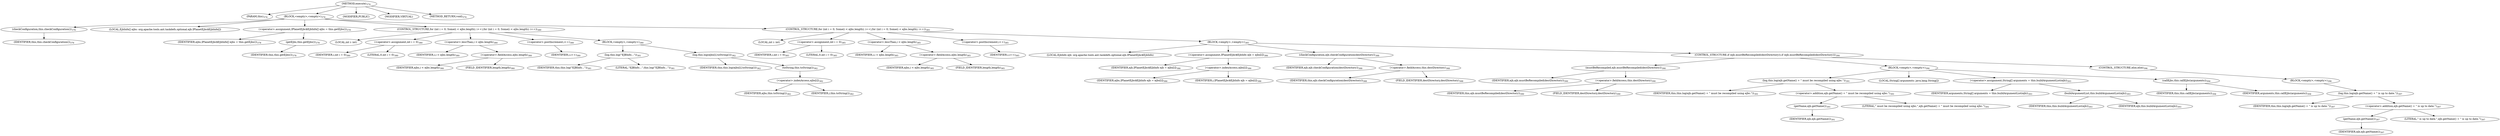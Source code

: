 digraph "execute" {  
"908" [label = <(METHOD,execute)<SUB>374</SUB>> ]
"31" [label = <(PARAM,this)<SUB>374</SUB>> ]
"909" [label = <(BLOCK,&lt;empty&gt;,&lt;empty&gt;)<SUB>374</SUB>> ]
"910" [label = <(checkConfiguration,this.checkConfiguration())<SUB>376</SUB>> ]
"30" [label = <(IDENTIFIER,this,this.checkConfiguration())<SUB>376</SUB>> ]
"911" [label = <(LOCAL,EjbInfo[] ejbs: org.apache.tools.ant.taskdefs.optional.ejb.IPlanetEjbc$EjbInfo[])> ]
"912" [label = <(&lt;operator&gt;.assignment,IPlanetEjbc$EjbInfo[] ejbs = this.getEjbs())<SUB>378</SUB>> ]
"913" [label = <(IDENTIFIER,ejbs,IPlanetEjbc$EjbInfo[] ejbs = this.getEjbs())<SUB>378</SUB>> ]
"914" [label = <(getEjbs,this.getEjbs())<SUB>378</SUB>> ]
"32" [label = <(IDENTIFIER,this,this.getEjbs())<SUB>378</SUB>> ]
"915" [label = <(CONTROL_STRUCTURE,for (int i = 0; Some(i &lt; ejbs.length); i++),for (int i = 0; Some(i &lt; ejbs.length); i++))<SUB>380</SUB>> ]
"916" [label = <(LOCAL,int i: int)> ]
"917" [label = <(&lt;operator&gt;.assignment,int i = 0)<SUB>380</SUB>> ]
"918" [label = <(IDENTIFIER,i,int i = 0)<SUB>380</SUB>> ]
"919" [label = <(LITERAL,0,int i = 0)<SUB>380</SUB>> ]
"920" [label = <(&lt;operator&gt;.lessThan,i &lt; ejbs.length)<SUB>380</SUB>> ]
"921" [label = <(IDENTIFIER,i,i &lt; ejbs.length)<SUB>380</SUB>> ]
"922" [label = <(&lt;operator&gt;.fieldAccess,ejbs.length)<SUB>380</SUB>> ]
"923" [label = <(IDENTIFIER,ejbs,i &lt; ejbs.length)<SUB>380</SUB>> ]
"924" [label = <(FIELD_IDENTIFIER,length,length)<SUB>380</SUB>> ]
"925" [label = <(&lt;operator&gt;.postIncrement,i++)<SUB>380</SUB>> ]
"926" [label = <(IDENTIFIER,i,i++)<SUB>380</SUB>> ]
"927" [label = <(BLOCK,&lt;empty&gt;,&lt;empty&gt;)<SUB>380</SUB>> ]
"928" [label = <(log,this.log(&quot;EJBInfo...&quot;))<SUB>381</SUB>> ]
"33" [label = <(IDENTIFIER,this,this.log(&quot;EJBInfo...&quot;))<SUB>381</SUB>> ]
"929" [label = <(LITERAL,&quot;EJBInfo...&quot;,this.log(&quot;EJBInfo...&quot;))<SUB>381</SUB>> ]
"930" [label = <(log,this.log(ejbs[i].toString()))<SUB>382</SUB>> ]
"34" [label = <(IDENTIFIER,this,this.log(ejbs[i].toString()))<SUB>382</SUB>> ]
"931" [label = <(toString,this.toString())<SUB>382</SUB>> ]
"932" [label = <(&lt;operator&gt;.indexAccess,ejbs[i])<SUB>382</SUB>> ]
"933" [label = <(IDENTIFIER,ejbs,this.toString())<SUB>382</SUB>> ]
"934" [label = <(IDENTIFIER,i,this.toString())<SUB>382</SUB>> ]
"935" [label = <(CONTROL_STRUCTURE,for (int i = 0; Some(i &lt; ejbs.length); i++),for (int i = 0; Some(i &lt; ejbs.length); i++))<SUB>385</SUB>> ]
"936" [label = <(LOCAL,int i: int)> ]
"937" [label = <(&lt;operator&gt;.assignment,int i = 0)<SUB>385</SUB>> ]
"938" [label = <(IDENTIFIER,i,int i = 0)<SUB>385</SUB>> ]
"939" [label = <(LITERAL,0,int i = 0)<SUB>385</SUB>> ]
"940" [label = <(&lt;operator&gt;.lessThan,i &lt; ejbs.length)<SUB>385</SUB>> ]
"941" [label = <(IDENTIFIER,i,i &lt; ejbs.length)<SUB>385</SUB>> ]
"942" [label = <(&lt;operator&gt;.fieldAccess,ejbs.length)<SUB>385</SUB>> ]
"943" [label = <(IDENTIFIER,ejbs,i &lt; ejbs.length)<SUB>385</SUB>> ]
"944" [label = <(FIELD_IDENTIFIER,length,length)<SUB>385</SUB>> ]
"945" [label = <(&lt;operator&gt;.postIncrement,i++)<SUB>385</SUB>> ]
"946" [label = <(IDENTIFIER,i,i++)<SUB>385</SUB>> ]
"947" [label = <(BLOCK,&lt;empty&gt;,&lt;empty&gt;)<SUB>385</SUB>> ]
"948" [label = <(LOCAL,EjbInfo ejb: org.apache.tools.ant.taskdefs.optional.ejb.IPlanetEjbc$EjbInfo)> ]
"949" [label = <(&lt;operator&gt;.assignment,IPlanetEjbc$EjbInfo ejb = ejbs[i])<SUB>386</SUB>> ]
"950" [label = <(IDENTIFIER,ejb,IPlanetEjbc$EjbInfo ejb = ejbs[i])<SUB>386</SUB>> ]
"951" [label = <(&lt;operator&gt;.indexAccess,ejbs[i])<SUB>386</SUB>> ]
"952" [label = <(IDENTIFIER,ejbs,IPlanetEjbc$EjbInfo ejb = ejbs[i])<SUB>386</SUB>> ]
"953" [label = <(IDENTIFIER,i,IPlanetEjbc$EjbInfo ejb = ejbs[i])<SUB>386</SUB>> ]
"954" [label = <(checkConfiguration,ejb.checkConfiguration(destDirectory))<SUB>388</SUB>> ]
"955" [label = <(IDENTIFIER,ejb,ejb.checkConfiguration(destDirectory))<SUB>388</SUB>> ]
"956" [label = <(&lt;operator&gt;.fieldAccess,this.destDirectory)<SUB>388</SUB>> ]
"957" [label = <(IDENTIFIER,this,ejb.checkConfiguration(destDirectory))<SUB>388</SUB>> ]
"958" [label = <(FIELD_IDENTIFIER,destDirectory,destDirectory)<SUB>388</SUB>> ]
"959" [label = <(CONTROL_STRUCTURE,if (ejb.mustBeRecompiled(destDirectory)),if (ejb.mustBeRecompiled(destDirectory)))<SUB>390</SUB>> ]
"960" [label = <(mustBeRecompiled,ejb.mustBeRecompiled(destDirectory))<SUB>390</SUB>> ]
"961" [label = <(IDENTIFIER,ejb,ejb.mustBeRecompiled(destDirectory))<SUB>390</SUB>> ]
"962" [label = <(&lt;operator&gt;.fieldAccess,this.destDirectory)<SUB>390</SUB>> ]
"963" [label = <(IDENTIFIER,this,ejb.mustBeRecompiled(destDirectory))<SUB>390</SUB>> ]
"964" [label = <(FIELD_IDENTIFIER,destDirectory,destDirectory)<SUB>390</SUB>> ]
"965" [label = <(BLOCK,&lt;empty&gt;,&lt;empty&gt;)<SUB>390</SUB>> ]
"966" [label = <(log,this.log(ejb.getName() + &quot; must be recompiled using ejbc.&quot;))<SUB>391</SUB>> ]
"35" [label = <(IDENTIFIER,this,this.log(ejb.getName() + &quot; must be recompiled using ejbc.&quot;))<SUB>391</SUB>> ]
"967" [label = <(&lt;operator&gt;.addition,ejb.getName() + &quot; must be recompiled using ejbc.&quot;)<SUB>391</SUB>> ]
"968" [label = <(getName,ejb.getName())<SUB>391</SUB>> ]
"969" [label = <(IDENTIFIER,ejb,ejb.getName())<SUB>391</SUB>> ]
"970" [label = <(LITERAL,&quot; must be recompiled using ejbc.&quot;,ejb.getName() + &quot; must be recompiled using ejbc.&quot;)<SUB>391</SUB>> ]
"971" [label = <(LOCAL,String[] arguments: java.lang.String[])> ]
"972" [label = <(&lt;operator&gt;.assignment,String[] arguments = this.buildArgumentList(ejb))<SUB>393</SUB>> ]
"973" [label = <(IDENTIFIER,arguments,String[] arguments = this.buildArgumentList(ejb))<SUB>393</SUB>> ]
"974" [label = <(buildArgumentList,this.buildArgumentList(ejb))<SUB>393</SUB>> ]
"36" [label = <(IDENTIFIER,this,this.buildArgumentList(ejb))<SUB>393</SUB>> ]
"975" [label = <(IDENTIFIER,ejb,this.buildArgumentList(ejb))<SUB>393</SUB>> ]
"976" [label = <(callEjbc,this.callEjbc(arguments))<SUB>394</SUB>> ]
"37" [label = <(IDENTIFIER,this,this.callEjbc(arguments))<SUB>394</SUB>> ]
"977" [label = <(IDENTIFIER,arguments,this.callEjbc(arguments))<SUB>394</SUB>> ]
"978" [label = <(CONTROL_STRUCTURE,else,else)<SUB>396</SUB>> ]
"979" [label = <(BLOCK,&lt;empty&gt;,&lt;empty&gt;)<SUB>396</SUB>> ]
"980" [label = <(log,this.log(ejb.getName() + &quot; is up to date.&quot;))<SUB>397</SUB>> ]
"38" [label = <(IDENTIFIER,this,this.log(ejb.getName() + &quot; is up to date.&quot;))<SUB>397</SUB>> ]
"981" [label = <(&lt;operator&gt;.addition,ejb.getName() + &quot; is up to date.&quot;)<SUB>397</SUB>> ]
"982" [label = <(getName,ejb.getName())<SUB>397</SUB>> ]
"983" [label = <(IDENTIFIER,ejb,ejb.getName())<SUB>397</SUB>> ]
"984" [label = <(LITERAL,&quot; is up to date.&quot;,ejb.getName() + &quot; is up to date.&quot;)<SUB>397</SUB>> ]
"985" [label = <(MODIFIER,PUBLIC)> ]
"986" [label = <(MODIFIER,VIRTUAL)> ]
"987" [label = <(METHOD_RETURN,void)<SUB>374</SUB>> ]
  "908" -> "31" 
  "908" -> "909" 
  "908" -> "985" 
  "908" -> "986" 
  "908" -> "987" 
  "909" -> "910" 
  "909" -> "911" 
  "909" -> "912" 
  "909" -> "915" 
  "909" -> "935" 
  "910" -> "30" 
  "912" -> "913" 
  "912" -> "914" 
  "914" -> "32" 
  "915" -> "916" 
  "915" -> "917" 
  "915" -> "920" 
  "915" -> "925" 
  "915" -> "927" 
  "917" -> "918" 
  "917" -> "919" 
  "920" -> "921" 
  "920" -> "922" 
  "922" -> "923" 
  "922" -> "924" 
  "925" -> "926" 
  "927" -> "928" 
  "927" -> "930" 
  "928" -> "33" 
  "928" -> "929" 
  "930" -> "34" 
  "930" -> "931" 
  "931" -> "932" 
  "932" -> "933" 
  "932" -> "934" 
  "935" -> "936" 
  "935" -> "937" 
  "935" -> "940" 
  "935" -> "945" 
  "935" -> "947" 
  "937" -> "938" 
  "937" -> "939" 
  "940" -> "941" 
  "940" -> "942" 
  "942" -> "943" 
  "942" -> "944" 
  "945" -> "946" 
  "947" -> "948" 
  "947" -> "949" 
  "947" -> "954" 
  "947" -> "959" 
  "949" -> "950" 
  "949" -> "951" 
  "951" -> "952" 
  "951" -> "953" 
  "954" -> "955" 
  "954" -> "956" 
  "956" -> "957" 
  "956" -> "958" 
  "959" -> "960" 
  "959" -> "965" 
  "959" -> "978" 
  "960" -> "961" 
  "960" -> "962" 
  "962" -> "963" 
  "962" -> "964" 
  "965" -> "966" 
  "965" -> "971" 
  "965" -> "972" 
  "965" -> "976" 
  "966" -> "35" 
  "966" -> "967" 
  "967" -> "968" 
  "967" -> "970" 
  "968" -> "969" 
  "972" -> "973" 
  "972" -> "974" 
  "974" -> "36" 
  "974" -> "975" 
  "976" -> "37" 
  "976" -> "977" 
  "978" -> "979" 
  "979" -> "980" 
  "980" -> "38" 
  "980" -> "981" 
  "981" -> "982" 
  "981" -> "984" 
  "982" -> "983" 
}
